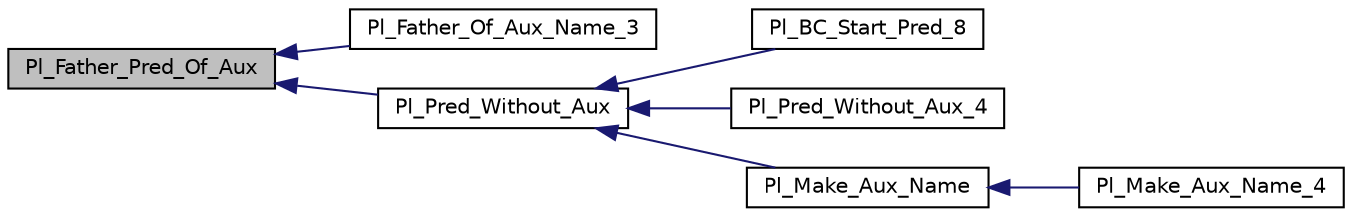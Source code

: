 digraph "Pl_Father_Pred_Of_Aux"
{
  edge [fontname="Helvetica",fontsize="10",labelfontname="Helvetica",labelfontsize="10"];
  node [fontname="Helvetica",fontsize="10",shape=record];
  rankdir="LR";
  Node1 [label="Pl_Father_Pred_Of_Aux",height=0.2,width=0.4,color="black", fillcolor="grey75", style="filled", fontcolor="black"];
  Node1 -> Node2 [dir="back",color="midnightblue",fontsize="10",style="solid",fontname="Helvetica"];
  Node2 [label="Pl_Father_Of_Aux_Name_3",height=0.2,width=0.4,color="black", fillcolor="white", style="filled",URL="$pred__c_8c.html#a92ad169cc36094af38731f5f54522866"];
  Node1 -> Node3 [dir="back",color="midnightblue",fontsize="10",style="solid",fontname="Helvetica"];
  Node3 [label="Pl_Pred_Without_Aux",height=0.2,width=0.4,color="black", fillcolor="white", style="filled",URL="$pred__supp_8h.html#ac847f5319e19f0b8541980f358607b45"];
  Node3 -> Node4 [dir="back",color="midnightblue",fontsize="10",style="solid",fontname="Helvetica"];
  Node4 [label="Pl_BC_Start_Pred_8",height=0.2,width=0.4,color="black", fillcolor="white", style="filled",URL="$bc__supp_8c.html#a78d4c74e8773ebb5cf2245f265114542"];
  Node3 -> Node5 [dir="back",color="midnightblue",fontsize="10",style="solid",fontname="Helvetica"];
  Node5 [label="Pl_Pred_Without_Aux_4",height=0.2,width=0.4,color="black", fillcolor="white", style="filled",URL="$pred__c_8c.html#a1ab792a2bb64ef9bc2dce73d1c25d350"];
  Node3 -> Node6 [dir="back",color="midnightblue",fontsize="10",style="solid",fontname="Helvetica"];
  Node6 [label="Pl_Make_Aux_Name",height=0.2,width=0.4,color="black", fillcolor="white", style="filled",URL="$pred__supp_8h.html#a0116518f3303db9779c6cc3f5c2d878b"];
  Node6 -> Node7 [dir="back",color="midnightblue",fontsize="10",style="solid",fontname="Helvetica"];
  Node7 [label="Pl_Make_Aux_Name_4",height=0.2,width=0.4,color="black", fillcolor="white", style="filled",URL="$pred__c_8c.html#ad5b6a73a755dbad8b85a60fb6880e0a5"];
}
